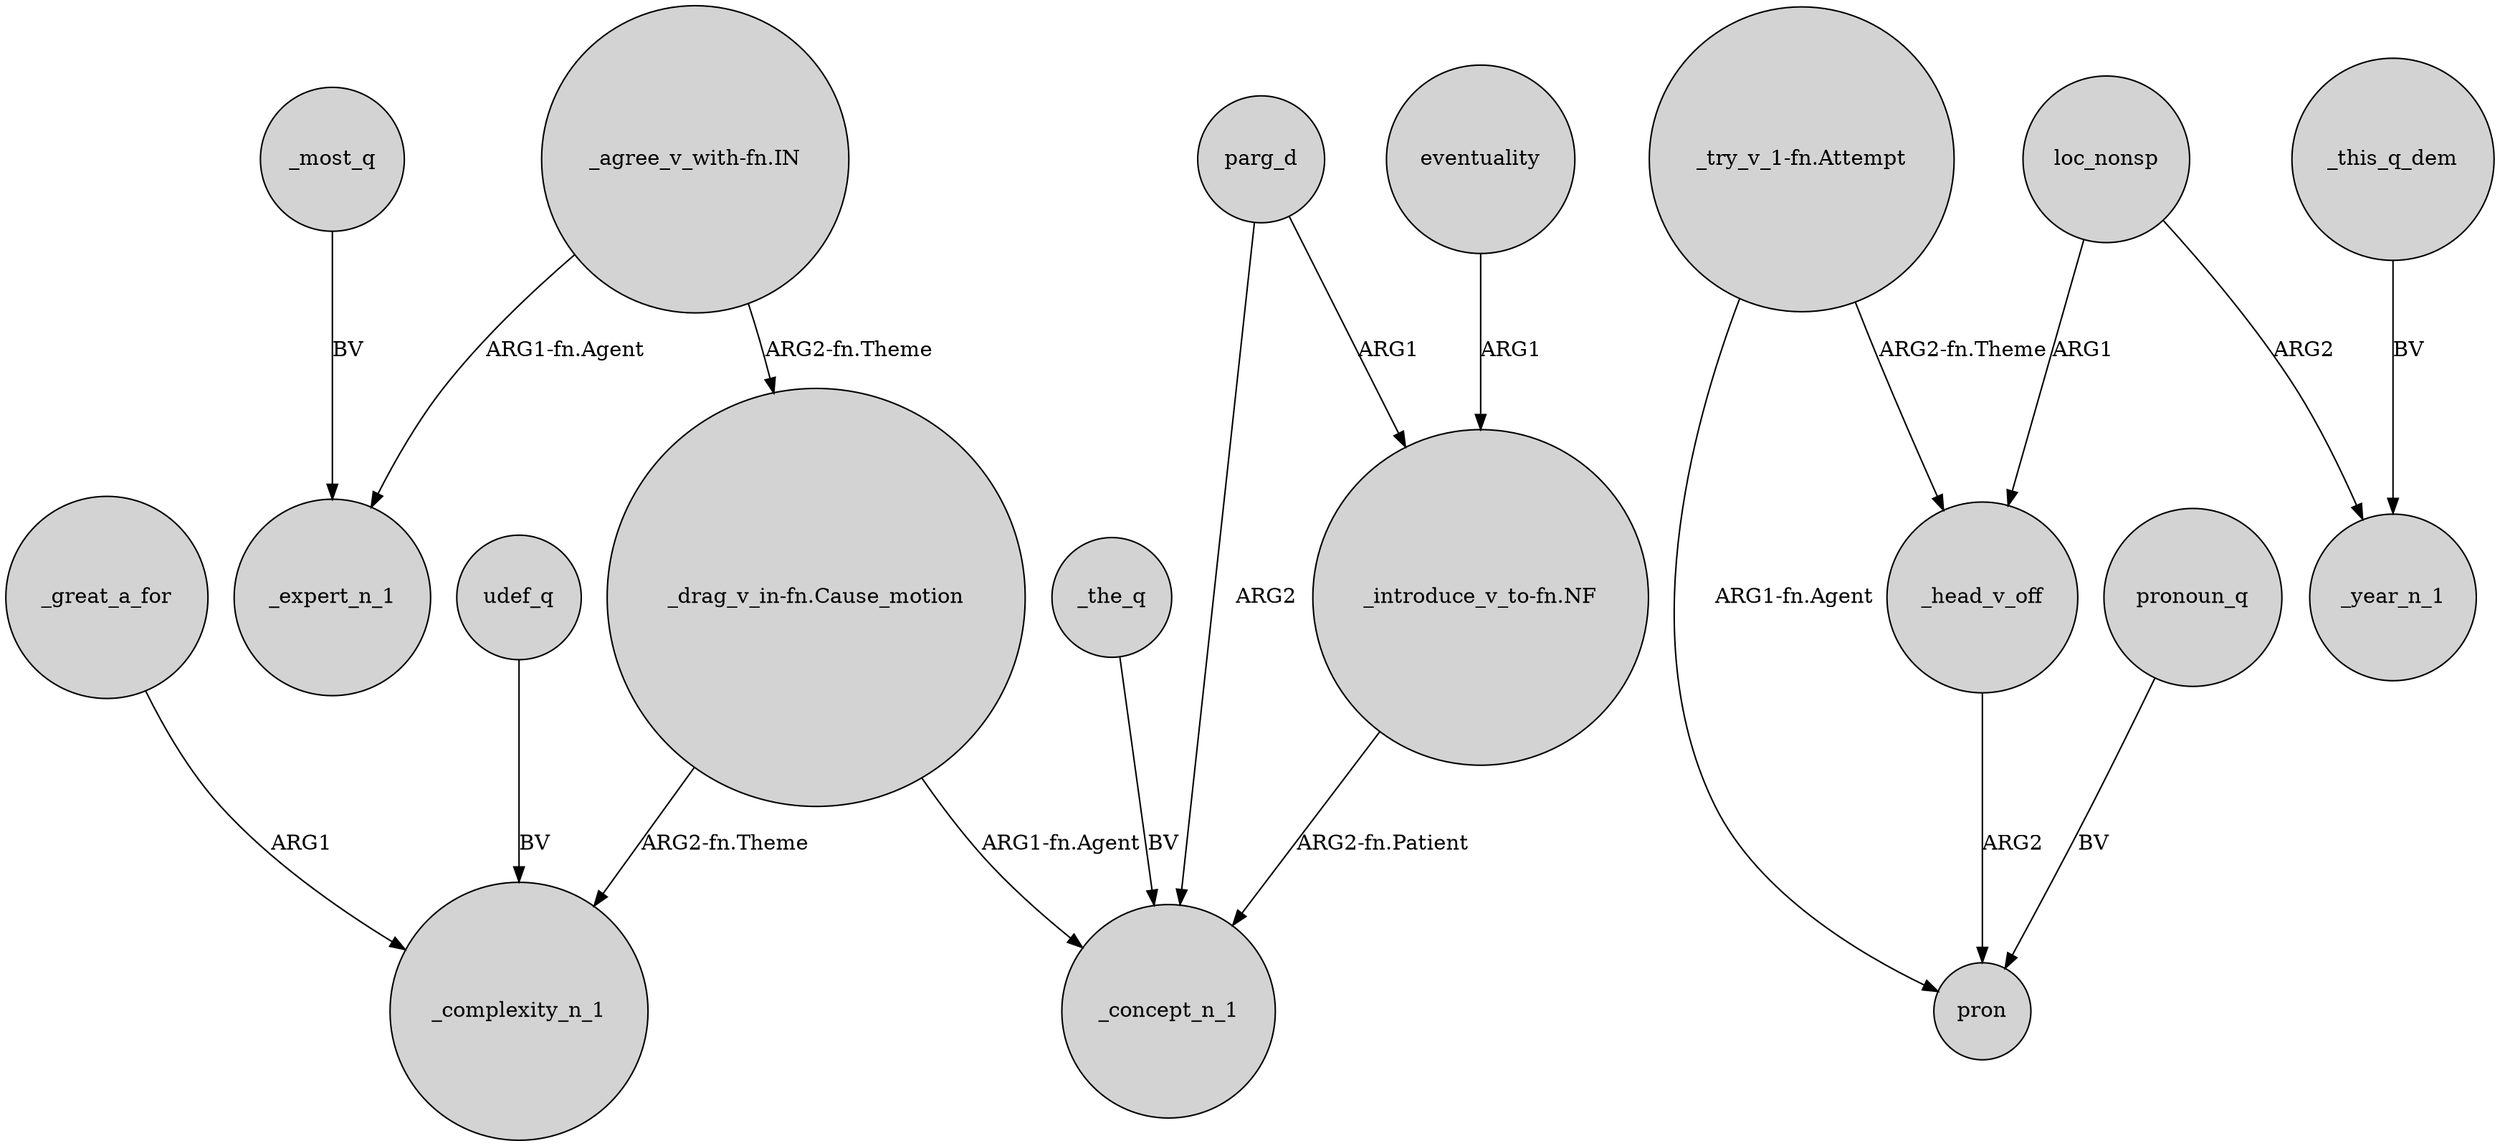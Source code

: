 digraph {
	node [shape=circle style=filled]
	parg_d -> _concept_n_1 [label=ARG2]
	_most_q -> _expert_n_1 [label=BV]
	"_agree_v_with-fn.IN" -> "_drag_v_in-fn.Cause_motion" [label="ARG2-fn.Theme"]
	"_try_v_1-fn.Attempt" -> _head_v_off [label="ARG2-fn.Theme"]
	_the_q -> _concept_n_1 [label=BV]
	_head_v_off -> pron [label=ARG2]
	_great_a_for -> _complexity_n_1 [label=ARG1]
	pronoun_q -> pron [label=BV]
	"_introduce_v_to-fn.NF" -> _concept_n_1 [label="ARG2-fn.Patient"]
	"_drag_v_in-fn.Cause_motion" -> _complexity_n_1 [label="ARG2-fn.Theme"]
	loc_nonsp -> _year_n_1 [label=ARG2]
	"_drag_v_in-fn.Cause_motion" -> _concept_n_1 [label="ARG1-fn.Agent"]
	parg_d -> "_introduce_v_to-fn.NF" [label=ARG1]
	"_try_v_1-fn.Attempt" -> pron [label="ARG1-fn.Agent"]
	udef_q -> _complexity_n_1 [label=BV]
	"_agree_v_with-fn.IN" -> _expert_n_1 [label="ARG1-fn.Agent"]
	eventuality -> "_introduce_v_to-fn.NF" [label=ARG1]
	loc_nonsp -> _head_v_off [label=ARG1]
	_this_q_dem -> _year_n_1 [label=BV]
}
